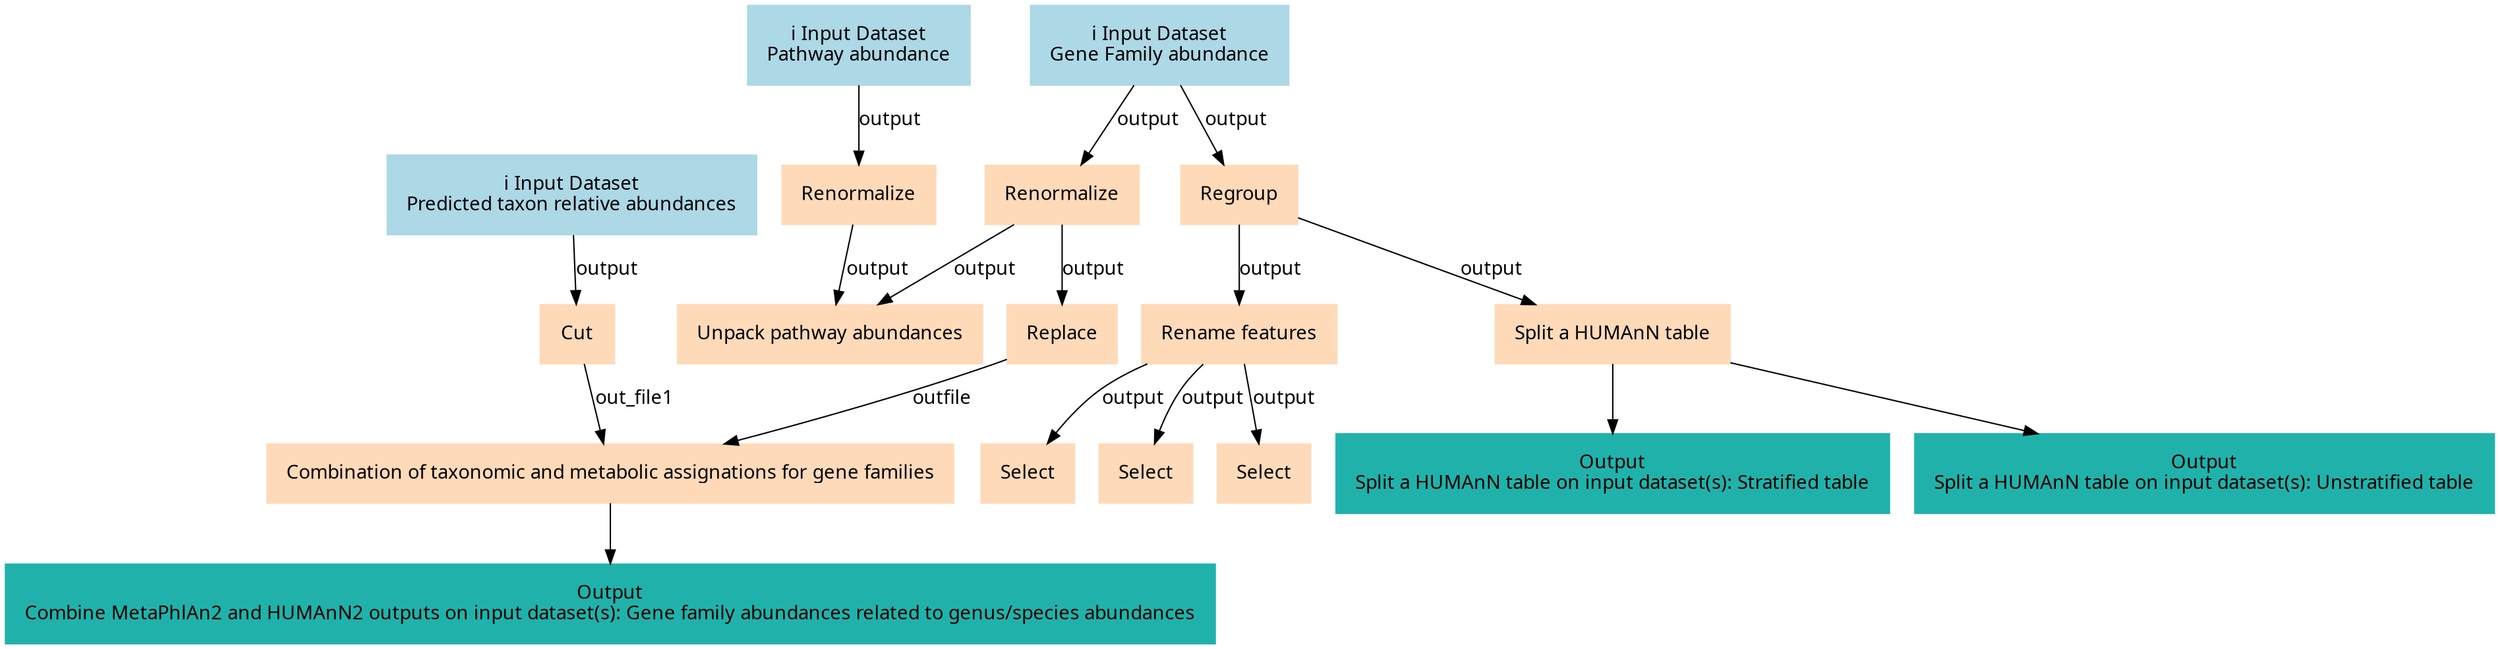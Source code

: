digraph main {
  node [fontname="Atkinson Hyperlegible", shape=box, color=white,style=filled,color=peachpuff,margin="0.2,0.2"];
  edge [fontname="Atkinson Hyperlegible"];
  0[color=lightblue,label="ℹ️ Input Dataset\nPredicted taxon relative abundances"]
  1[color=lightblue,label="ℹ️ Input Dataset\nGene Family abundance"]
  2[color=lightblue,label="ℹ️ Input Dataset\nPathway abundance"]
  3[label="Cut"]
  0 -> 3 [label="output"]
  4[label="Renormalize"]
  1 -> 4 [label="output"]
  5[label="Regroup"]
  1 -> 5 [label="output"]
  6[label="Renormalize"]
  2 -> 6 [label="output"]
  7[label="Replace"]
  4 -> 7 [label="output"]
  8[label="Rename features"]
  5 -> 8 [label="output"]
  9[label="Split a HUMAnN table"]
  5 -> 9 [label="output"]
  k7aba96f3164841268e58ca10cbd2e46d[color=lightseagreen,label="Output\nSplit a HUMAnN table on input dataset(s): Stratified table"]
  9 -> k7aba96f3164841268e58ca10cbd2e46d
  k2c36dc3359814b2cb615a1677002e007[color=lightseagreen,label="Output\nSplit a HUMAnN table on input dataset(s): Unstratified table"]
  9 -> k2c36dc3359814b2cb615a1677002e007
  10[label="Unpack pathway abundances"]
  4 -> 10 [label="output"]
  6 -> 10 [label="output"]
  11[label="Combination of taxonomic and metabolic assignations for gene families"]
  7 -> 11 [label="outfile"]
  3 -> 11 [label="out_file1"]
  k46161015b2db4241846e27dd803b0fb3[color=lightseagreen,label="Output\nCombine MetaPhlAn2 and HUMAnN2 outputs on input dataset(s): Gene family abundances related to genus/species abundances"]
  11 -> k46161015b2db4241846e27dd803b0fb3
  12[label="Select"]
  8 -> 12 [label="output"]
  13[label="Select"]
  8 -> 13 [label="output"]
  14[label="Select"]
  8 -> 14 [label="output"]
}
